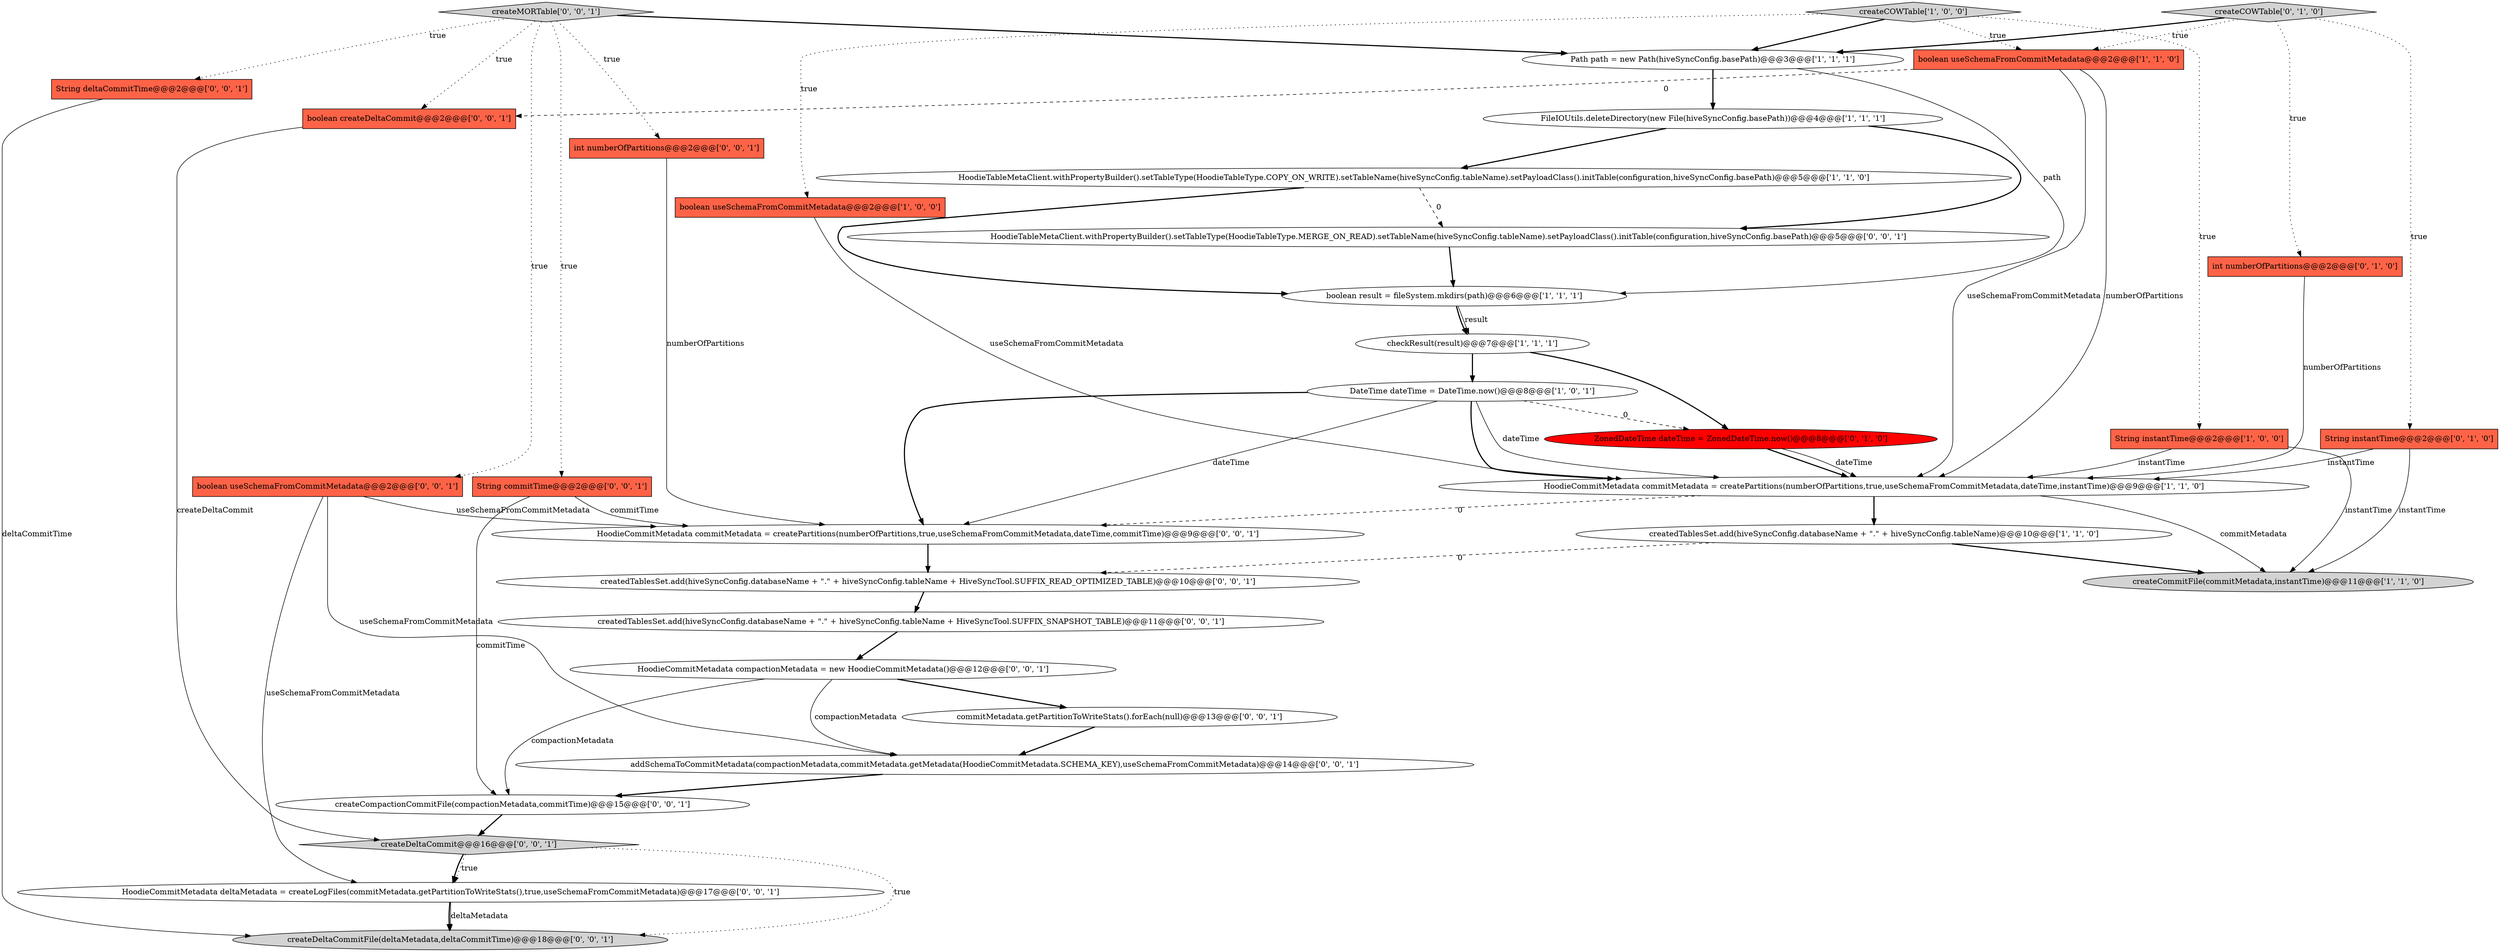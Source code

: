digraph {
18 [style = filled, label = "commitMetadata.getPartitionToWriteStats().forEach(null)@@@13@@@['0', '0', '1']", fillcolor = white, shape = ellipse image = "AAA0AAABBB3BBB"];
23 [style = filled, label = "createdTablesSet.add(hiveSyncConfig.databaseName + \".\" + hiveSyncConfig.tableName + HiveSyncTool.SUFFIX_SNAPSHOT_TABLE)@@@11@@@['0', '0', '1']", fillcolor = white, shape = ellipse image = "AAA0AAABBB3BBB"];
13 [style = filled, label = "String instantTime@@@2@@@['0', '1', '0']", fillcolor = tomato, shape = box image = "AAA0AAABBB2BBB"];
22 [style = filled, label = "createDeltaCommitFile(deltaMetadata,deltaCommitTime)@@@18@@@['0', '0', '1']", fillcolor = lightgray, shape = ellipse image = "AAA0AAABBB3BBB"];
17 [style = filled, label = "String deltaCommitTime@@@2@@@['0', '0', '1']", fillcolor = tomato, shape = box image = "AAA0AAABBB3BBB"];
32 [style = filled, label = "boolean createDeltaCommit@@@2@@@['0', '0', '1']", fillcolor = tomato, shape = box image = "AAA0AAABBB3BBB"];
3 [style = filled, label = "DateTime dateTime = DateTime.now()@@@8@@@['1', '0', '1']", fillcolor = white, shape = ellipse image = "AAA0AAABBB1BBB"];
27 [style = filled, label = "String commitTime@@@2@@@['0', '0', '1']", fillcolor = tomato, shape = box image = "AAA0AAABBB3BBB"];
5 [style = filled, label = "createdTablesSet.add(hiveSyncConfig.databaseName + \".\" + hiveSyncConfig.tableName)@@@10@@@['1', '1', '0']", fillcolor = white, shape = ellipse image = "AAA0AAABBB1BBB"];
16 [style = filled, label = "ZonedDateTime dateTime = ZonedDateTime.now()@@@8@@@['0', '1', '0']", fillcolor = red, shape = ellipse image = "AAA1AAABBB2BBB"];
24 [style = filled, label = "HoodieTableMetaClient.withPropertyBuilder().setTableType(HoodieTableType.MERGE_ON_READ).setTableName(hiveSyncConfig.tableName).setPayloadClass().initTable(configuration,hiveSyncConfig.basePath)@@@5@@@['0', '0', '1']", fillcolor = white, shape = ellipse image = "AAA0AAABBB3BBB"];
19 [style = filled, label = "addSchemaToCommitMetadata(compactionMetadata,commitMetadata.getMetadata(HoodieCommitMetadata.SCHEMA_KEY),useSchemaFromCommitMetadata)@@@14@@@['0', '0', '1']", fillcolor = white, shape = ellipse image = "AAA0AAABBB3BBB"];
10 [style = filled, label = "boolean result = fileSystem.mkdirs(path)@@@6@@@['1', '1', '1']", fillcolor = white, shape = ellipse image = "AAA0AAABBB1BBB"];
8 [style = filled, label = "createCommitFile(commitMetadata,instantTime)@@@11@@@['1', '1', '0']", fillcolor = lightgray, shape = ellipse image = "AAA0AAABBB1BBB"];
11 [style = filled, label = "HoodieTableMetaClient.withPropertyBuilder().setTableType(HoodieTableType.COPY_ON_WRITE).setTableName(hiveSyncConfig.tableName).setPayloadClass().initTable(configuration,hiveSyncConfig.basePath)@@@5@@@['1', '1', '0']", fillcolor = white, shape = ellipse image = "AAA0AAABBB1BBB"];
2 [style = filled, label = "checkResult(result)@@@7@@@['1', '1', '1']", fillcolor = white, shape = ellipse image = "AAA0AAABBB1BBB"];
26 [style = filled, label = "HoodieCommitMetadata deltaMetadata = createLogFiles(commitMetadata.getPartitionToWriteStats(),true,useSchemaFromCommitMetadata)@@@17@@@['0', '0', '1']", fillcolor = white, shape = ellipse image = "AAA0AAABBB3BBB"];
28 [style = filled, label = "boolean useSchemaFromCommitMetadata@@@2@@@['0', '0', '1']", fillcolor = tomato, shape = box image = "AAA0AAABBB3BBB"];
31 [style = filled, label = "int numberOfPartitions@@@2@@@['0', '0', '1']", fillcolor = tomato, shape = box image = "AAA0AAABBB3BBB"];
12 [style = filled, label = "boolean useSchemaFromCommitMetadata@@@2@@@['1', '1', '0']", fillcolor = tomato, shape = box image = "AAA0AAABBB1BBB"];
6 [style = filled, label = "Path path = new Path(hiveSyncConfig.basePath)@@@3@@@['1', '1', '1']", fillcolor = white, shape = ellipse image = "AAA0AAABBB1BBB"];
4 [style = filled, label = "createCOWTable['1', '0', '0']", fillcolor = lightgray, shape = diamond image = "AAA0AAABBB1BBB"];
20 [style = filled, label = "createMORTable['0', '0', '1']", fillcolor = lightgray, shape = diamond image = "AAA0AAABBB3BBB"];
1 [style = filled, label = "HoodieCommitMetadata commitMetadata = createPartitions(numberOfPartitions,true,useSchemaFromCommitMetadata,dateTime,instantTime)@@@9@@@['1', '1', '0']", fillcolor = white, shape = ellipse image = "AAA0AAABBB1BBB"];
15 [style = filled, label = "int numberOfPartitions@@@2@@@['0', '1', '0']", fillcolor = tomato, shape = box image = "AAA0AAABBB2BBB"];
30 [style = filled, label = "createCompactionCommitFile(compactionMetadata,commitTime)@@@15@@@['0', '0', '1']", fillcolor = white, shape = ellipse image = "AAA0AAABBB3BBB"];
7 [style = filled, label = "FileIOUtils.deleteDirectory(new File(hiveSyncConfig.basePath))@@@4@@@['1', '1', '1']", fillcolor = white, shape = ellipse image = "AAA0AAABBB1BBB"];
9 [style = filled, label = "String instantTime@@@2@@@['1', '0', '0']", fillcolor = tomato, shape = box image = "AAA0AAABBB1BBB"];
29 [style = filled, label = "createdTablesSet.add(hiveSyncConfig.databaseName + \".\" + hiveSyncConfig.tableName + HiveSyncTool.SUFFIX_READ_OPTIMIZED_TABLE)@@@10@@@['0', '0', '1']", fillcolor = white, shape = ellipse image = "AAA0AAABBB3BBB"];
21 [style = filled, label = "HoodieCommitMetadata compactionMetadata = new HoodieCommitMetadata()@@@12@@@['0', '0', '1']", fillcolor = white, shape = ellipse image = "AAA0AAABBB3BBB"];
33 [style = filled, label = "HoodieCommitMetadata commitMetadata = createPartitions(numberOfPartitions,true,useSchemaFromCommitMetadata,dateTime,commitTime)@@@9@@@['0', '0', '1']", fillcolor = white, shape = ellipse image = "AAA0AAABBB3BBB"];
25 [style = filled, label = "createDeltaCommit@@@16@@@['0', '0', '1']", fillcolor = lightgray, shape = diamond image = "AAA0AAABBB3BBB"];
0 [style = filled, label = "boolean useSchemaFromCommitMetadata@@@2@@@['1', '0', '0']", fillcolor = tomato, shape = box image = "AAA0AAABBB1BBB"];
14 [style = filled, label = "createCOWTable['0', '1', '0']", fillcolor = lightgray, shape = diamond image = "AAA0AAABBB2BBB"];
1->5 [style = bold, label=""];
24->10 [style = bold, label=""];
1->33 [style = dashed, label="0"];
5->8 [style = bold, label=""];
7->11 [style = bold, label=""];
12->1 [style = solid, label="numberOfPartitions"];
14->12 [style = dotted, label="true"];
3->1 [style = bold, label=""];
27->33 [style = solid, label="commitTime"];
4->6 [style = bold, label=""];
20->17 [style = dotted, label="true"];
32->25 [style = solid, label="createDeltaCommit"];
2->3 [style = bold, label=""];
4->0 [style = dotted, label="true"];
6->10 [style = solid, label="path"];
28->26 [style = solid, label="useSchemaFromCommitMetadata"];
3->16 [style = dashed, label="0"];
12->32 [style = dashed, label="0"];
18->19 [style = bold, label=""];
28->33 [style = solid, label="useSchemaFromCommitMetadata"];
20->27 [style = dotted, label="true"];
30->25 [style = bold, label=""];
0->1 [style = solid, label="useSchemaFromCommitMetadata"];
26->22 [style = solid, label="deltaMetadata"];
3->33 [style = bold, label=""];
13->8 [style = solid, label="instantTime"];
29->23 [style = bold, label=""];
20->6 [style = bold, label=""];
5->29 [style = dashed, label="0"];
3->33 [style = solid, label="dateTime"];
17->22 [style = solid, label="deltaCommitTime"];
21->18 [style = bold, label=""];
14->13 [style = dotted, label="true"];
26->22 [style = bold, label=""];
33->29 [style = bold, label=""];
15->1 [style = solid, label="numberOfPartitions"];
14->15 [style = dotted, label="true"];
7->24 [style = bold, label=""];
31->33 [style = solid, label="numberOfPartitions"];
16->1 [style = bold, label=""];
23->21 [style = bold, label=""];
20->28 [style = dotted, label="true"];
27->30 [style = solid, label="commitTime"];
11->10 [style = bold, label=""];
20->31 [style = dotted, label="true"];
25->26 [style = bold, label=""];
11->24 [style = dashed, label="0"];
25->22 [style = dotted, label="true"];
9->1 [style = solid, label="instantTime"];
12->1 [style = solid, label="useSchemaFromCommitMetadata"];
10->2 [style = bold, label=""];
28->19 [style = solid, label="useSchemaFromCommitMetadata"];
3->1 [style = solid, label="dateTime"];
16->1 [style = solid, label="dateTime"];
6->7 [style = bold, label=""];
10->2 [style = solid, label="result"];
13->1 [style = solid, label="instantTime"];
1->8 [style = solid, label="commitMetadata"];
4->9 [style = dotted, label="true"];
4->12 [style = dotted, label="true"];
20->32 [style = dotted, label="true"];
14->6 [style = bold, label=""];
25->26 [style = dotted, label="true"];
21->19 [style = solid, label="compactionMetadata"];
9->8 [style = solid, label="instantTime"];
21->30 [style = solid, label="compactionMetadata"];
19->30 [style = bold, label=""];
2->16 [style = bold, label=""];
}
